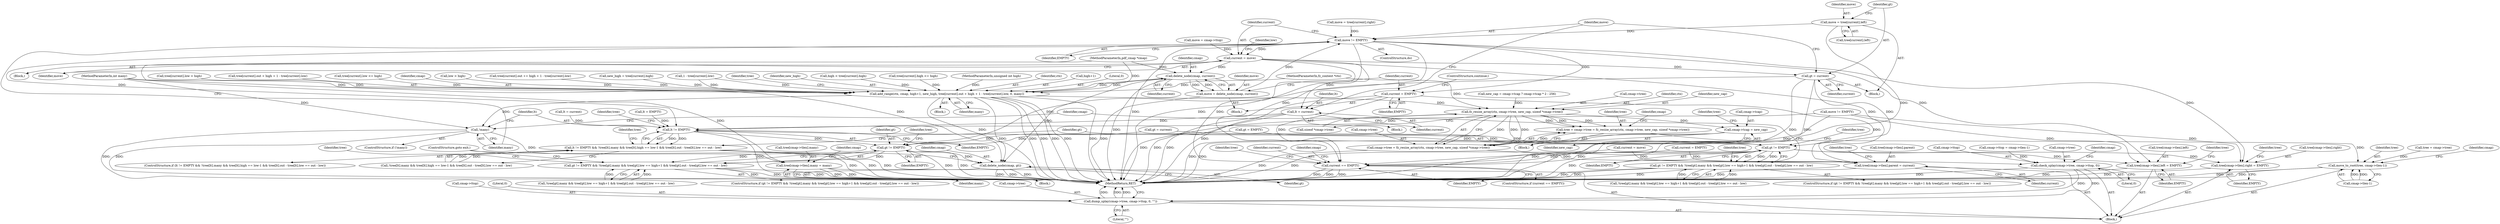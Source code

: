 digraph "0_ghostscript_71ceebcf56e682504da22c4035b39a2d451e8ffd@array" {
"1000336" [label="(Call,move = tree[current].left)"];
"1000358" [label="(Call,move != EMPTY)"];
"1000163" [label="(Call,current = move)"];
"1000222" [label="(Call,delete_node(cmap, current))"];
"1000220" [label="(Call,move = delete_node(cmap, current))"];
"1000303" [label="(Call,add_range(ctx, cmap, high+1, new_high, tree[current].out + high + 1 - tree[current].low, 0, many))"];
"1000403" [label="(Call,!many)"];
"1000659" [label="(Call,tree[cmap->tlen].many = many)"];
"1000500" [label="(Call,delete_node(cmap, gt))"];
"1000589" [label="(Call,fz_resize_array(ctx, cmap->tree, new_cap, sizeof *cmap->tree))"];
"1000583" [label="(Call,tree = cmap->tree = fz_resize_array(ctx, cmap->tree, new_cap, sizeof *cmap->tree))"];
"1000722" [label="(Call,move_to_root(tree, cmap->tlen-1))"];
"1000585" [label="(Call,cmap->tree = fz_resize_array(ctx, cmap->tree, new_cap, sizeof *cmap->tree))"];
"1000740" [label="(Call,check_splay(cmap->tree, cmap->ttop, 0))"];
"1000748" [label="(Call,dump_splay(cmap->tree, cmap->ttop, 0, \"\"))"];
"1000600" [label="(Call,cmap->tcap = new_cap)"];
"1000343" [label="(Call,gt = current)"];
"1000453" [label="(Call,gt != EMPTY)"];
"1000452" [label="(Call,gt != EMPTY && !tree[gt].many && tree[gt].low == high+1 && tree[gt].out - tree[gt].low == out - low)"];
"1000506" [label="(Call,gt != EMPTY)"];
"1000505" [label="(Call,gt != EMPTY && !tree[gt].many && tree[gt].low == high+1 && tree[gt].out - tree[gt].low == out - low)"];
"1000641" [label="(Call,tree[cmap->tlen].left = EMPTY)"];
"1000650" [label="(Call,tree[cmap->tlen].right = EMPTY)"];
"1000673" [label="(Call,current == EMPTY)"];
"1000355" [label="(Call,lt = current)"];
"1000408" [label="(Call,lt != EMPTY)"];
"1000407" [label="(Call,lt != EMPTY && !tree[lt].many && tree[lt].high == low-1 && tree[lt].out - tree[lt].low == out - low)"];
"1000632" [label="(Call,tree[cmap->tlen].parent = current)"];
"1000225" [label="(Call,current = EMPTY)"];
"1000309" [label="(Identifier,new_high)"];
"1000360" [label="(Identifier,EMPTY)"];
"1000145" [label="(Call,move = cmap->ttop)"];
"1000460" [label="(Identifier,tree)"];
"1000752" [label="(Call,cmap->ttop)"];
"1000660" [label="(Call,tree[cmap->tlen].many)"];
"1000183" [label="(Call,tree[current].out += high + 1 - tree[current].low)"];
"1000604" [label="(Identifier,new_cap)"];
"1000335" [label="(Block,)"];
"1000285" [label="(Block,)"];
"1000287" [label="(Call,new_high = tree[current].high)"];
"1000673" [label="(Call,current == EMPTY)"];
"1000640" [label="(Identifier,current)"];
"1000569" [label="(Block,)"];
"1000163" [label="(Call,current = move)"];
"1000756" [label="(Literal,\"\")"];
"1000318" [label="(Call,1 - tree[current].low)"];
"1000662" [label="(Identifier,tree)"];
"1000331" [label="(Identifier,tree)"];
"1000595" [label="(Call,sizeof *cmap->tree)"];
"1000757" [label="(MethodReturn,RET)"];
"1000594" [label="(Identifier,new_cap)"];
"1000134" [label="(Call,tree = cmap->tree)"];
"1000456" [label="(Call,!tree[gt].many && tree[gt].low == high+1 && tree[gt].out - tree[gt].low == out - low)"];
"1000403" [label="(Call,!many)"];
"1000410" [label="(Identifier,EMPTY)"];
"1000343" [label="(Call,gt = current)"];
"1000225" [label="(Call,current = EMPTY)"];
"1000659" [label="(Call,tree[cmap->tlen].many = many)"];
"1000112" [label="(MethodParameterIn,fz_context *ctx)"];
"1000651" [label="(Call,tree[cmap->tlen].right)"];
"1000500" [label="(Call,delete_node(cmap, gt))"];
"1000447" [label="(Identifier,tree)"];
"1000453" [label="(Call,gt != EMPTY)"];
"1000488" [label="(Block,)"];
"1000741" [label="(Call,cmap->tree)"];
"1000571" [label="(Call,new_cap = cmap->tcap ? cmap->tcap * 2 : 256)"];
"1000644" [label="(Identifier,tree)"];
"1000407" [label="(Call,lt != EMPTY && !tree[lt].many && tree[lt].high == low-1 && tree[lt].out - tree[lt].low == out - low)"];
"1000602" [label="(Identifier,cmap)"];
"1000336" [label="(Call,move = tree[current].left)"];
"1000404" [label="(Identifier,many)"];
"1000505" [label="(Call,gt != EMPTY && !tree[gt].many && tree[gt].low == high+1 && tree[gt].out - tree[gt].low == out - low)"];
"1000347" [label="(Block,)"];
"1000219" [label="(Block,)"];
"1000503" [label="(ControlStructure,goto exit;)"];
"1000508" [label="(Identifier,EMPTY)"];
"1000455" [label="(Identifier,EMPTY)"];
"1000326" [label="(Identifier,many)"];
"1000504" [label="(ControlStructure,if (gt != EMPTY && !tree[gt].many && tree[gt].low == high+1 && tree[gt].out - tree[gt].low == out - low))"];
"1000278" [label="(Call,high < tree[current].high)"];
"1000119" [label="(Block,)"];
"1000633" [label="(Call,tree[cmap->tlen].parent)"];
"1000222" [label="(Call,delete_node(cmap, current))"];
"1000658" [label="(Identifier,EMPTY)"];
"1000175" [label="(Call,tree[current].low <= high)"];
"1000338" [label="(Call,tree[current].left)"];
"1000164" [label="(Identifier,current)"];
"1000355" [label="(Call,lt = current)"];
"1000305" [label="(Identifier,cmap)"];
"1000750" [label="(Identifier,cmap)"];
"1000506" [label="(Call,gt != EMPTY)"];
"1000226" [label="(Identifier,current)"];
"1000451" [label="(ControlStructure,if (gt != EMPTY && !tree[gt].many && tree[gt].low == high+1 && tree[gt].out - tree[gt].low == out - low))"];
"1000415" [label="(Identifier,tree)"];
"1000675" [label="(Identifier,EMPTY)"];
"1000359" [label="(Identifier,move)"];
"1000502" [label="(Identifier,gt)"];
"1000670" [label="(Identifier,cmap)"];
"1000411" [label="(Call,!tree[lt].many && tree[lt].high == low-1 && tree[lt].out - tree[lt].low == out - low)"];
"1000223" [label="(Identifier,cmap)"];
"1000402" [label="(ControlStructure,if (!many))"];
"1000632" [label="(Call,tree[cmap->tlen].parent = current)"];
"1000724" [label="(Call,cmap->tlen-1)"];
"1000584" [label="(Identifier,tree)"];
"1000591" [label="(Call,cmap->tree)"];
"1000590" [label="(Identifier,ctx)"];
"1000731" [label="(Identifier,cmap)"];
"1000123" [label="(Call,low > high)"];
"1000113" [label="(MethodParameterIn,pdf_cmap *cmap)"];
"1000723" [label="(Identifier,tree)"];
"1000344" [label="(Identifier,gt)"];
"1000650" [label="(Call,tree[cmap->tlen].right = EMPTY)"];
"1000564" [label="(Identifier,cmap)"];
"1000165" [label="(Identifier,move)"];
"1000686" [label="(Identifier,tree)"];
"1000161" [label="(ControlStructure,do)"];
"1000608" [label="(Identifier,tree)"];
"1000492" [label="(Identifier,tree)"];
"1000303" [label="(Call,add_range(ctx, cmap, high+1, new_high, tree[current].out + high + 1 - tree[current].low, 0, many))"];
"1000641" [label="(Call,tree[cmap->tlen].left = EMPTY)"];
"1000221" [label="(Identifier,move)"];
"1000356" [label="(Identifier,lt)"];
"1000672" [label="(ControlStructure,if (current == EMPTY))"];
"1000155" [label="(Call,lt = EMPTY)"];
"1000408" [label="(Call,lt != EMPTY)"];
"1000601" [label="(Call,cmap->tcap)"];
"1000162" [label="(Block,)"];
"1000399" [label="(Call,move != EMPTY)"];
"1000507" [label="(Identifier,gt)"];
"1000509" [label="(Call,!tree[gt].many && tree[gt].low == high+1 && tree[gt].out - tree[gt].low == out - low)"];
"1000357" [label="(Identifier,current)"];
"1000406" [label="(ControlStructure,if (lt != EMPTY && !tree[lt].many && tree[lt].high == low-1 && tree[lt].out - tree[lt].low == out - low))"];
"1000740" [label="(Call,check_splay(cmap->tree, cmap->ttop, 0))"];
"1000642" [label="(Call,tree[cmap->tlen].left)"];
"1000452" [label="(Call,gt != EMPTY && !tree[gt].many && tree[gt].low == high+1 && tree[gt].out - tree[gt].low == out - low)"];
"1000358" [label="(Call,move != EMPTY)"];
"1000585" [label="(Call,cmap->tree = fz_resize_array(ctx, cmap->tree, new_cap, sizeof *cmap->tree))"];
"1000365" [label="(Call,current = move)"];
"1000239" [label="(Call,tree[current].high <= high)"];
"1000151" [label="(Call,gt = EMPTY)"];
"1000744" [label="(Call,cmap->ttop)"];
"1000755" [label="(Literal,0)"];
"1000118" [label="(MethodParameterIn,int many)"];
"1000729" [label="(Call,cmap->ttop = cmap->tlen-1)"];
"1000513" [label="(Identifier,tree)"];
"1000228" [label="(ControlStructure,continue;)"];
"1000749" [label="(Call,cmap->tree)"];
"1000722" [label="(Call,move_to_root(tree, cmap->tlen-1))"];
"1000115" [label="(MethodParameterIn,unsigned int high)"];
"1000348" [label="(Call,move = tree[current].right)"];
"1000586" [label="(Call,cmap->tree)"];
"1000224" [label="(Identifier,current)"];
"1000747" [label="(Literal,0)"];
"1000589" [label="(Call,fz_resize_array(ctx, cmap->tree, new_cap, sizeof *cmap->tree))"];
"1000558" [label="(Call,current = EMPTY)"];
"1000304" [label="(Identifier,ctx)"];
"1000667" [label="(Identifier,many)"];
"1000306" [label="(Call,high+1)"];
"1000649" [label="(Identifier,EMPTY)"];
"1000325" [label="(Literal,0)"];
"1000674" [label="(Identifier,current)"];
"1000748" [label="(Call,dump_splay(cmap->tree, cmap->ttop, 0, \"\"))"];
"1000384" [label="(Call,gt = current)"];
"1000600" [label="(Call,cmap->tcap = new_cap)"];
"1000653" [label="(Identifier,tree)"];
"1000220" [label="(Call,move = delete_node(cmap, current))"];
"1000396" [label="(Call,lt = current)"];
"1000227" [label="(Identifier,EMPTY)"];
"1000454" [label="(Identifier,gt)"];
"1000328" [label="(Call,tree[current].low > high)"];
"1000169" [label="(Identifier,low)"];
"1000501" [label="(Identifier,cmap)"];
"1000337" [label="(Identifier,move)"];
"1000545" [label="(Identifier,tree)"];
"1000678" [label="(Identifier,cmap)"];
"1000583" [label="(Call,tree = cmap->tree = fz_resize_array(ctx, cmap->tree, new_cap, sizeof *cmap->tree))"];
"1000310" [label="(Call,tree[current].out + high + 1 - tree[current].low)"];
"1000409" [label="(Identifier,lt)"];
"1000345" [label="(Identifier,current)"];
"1000336" -> "1000335"  [label="AST: "];
"1000336" -> "1000338"  [label="CFG: "];
"1000337" -> "1000336"  [label="AST: "];
"1000338" -> "1000336"  [label="AST: "];
"1000344" -> "1000336"  [label="CFG: "];
"1000336" -> "1000757"  [label="DDG: "];
"1000336" -> "1000358"  [label="DDG: "];
"1000358" -> "1000161"  [label="AST: "];
"1000358" -> "1000360"  [label="CFG: "];
"1000359" -> "1000358"  [label="AST: "];
"1000360" -> "1000358"  [label="AST: "];
"1000164" -> "1000358"  [label="CFG: "];
"1000404" -> "1000358"  [label="CFG: "];
"1000358" -> "1000757"  [label="DDG: "];
"1000358" -> "1000757"  [label="DDG: "];
"1000358" -> "1000163"  [label="DDG: "];
"1000358" -> "1000225"  [label="DDG: "];
"1000348" -> "1000358"  [label="DDG: "];
"1000220" -> "1000358"  [label="DDG: "];
"1000358" -> "1000408"  [label="DDG: "];
"1000358" -> "1000641"  [label="DDG: "];
"1000358" -> "1000650"  [label="DDG: "];
"1000358" -> "1000673"  [label="DDG: "];
"1000163" -> "1000162"  [label="AST: "];
"1000163" -> "1000165"  [label="CFG: "];
"1000164" -> "1000163"  [label="AST: "];
"1000165" -> "1000163"  [label="AST: "];
"1000169" -> "1000163"  [label="CFG: "];
"1000145" -> "1000163"  [label="DDG: "];
"1000163" -> "1000222"  [label="DDG: "];
"1000163" -> "1000343"  [label="DDG: "];
"1000163" -> "1000355"  [label="DDG: "];
"1000163" -> "1000632"  [label="DDG: "];
"1000163" -> "1000673"  [label="DDG: "];
"1000222" -> "1000220"  [label="AST: "];
"1000222" -> "1000224"  [label="CFG: "];
"1000223" -> "1000222"  [label="AST: "];
"1000224" -> "1000222"  [label="AST: "];
"1000220" -> "1000222"  [label="CFG: "];
"1000222" -> "1000757"  [label="DDG: "];
"1000222" -> "1000220"  [label="DDG: "];
"1000222" -> "1000220"  [label="DDG: "];
"1000303" -> "1000222"  [label="DDG: "];
"1000113" -> "1000222"  [label="DDG: "];
"1000222" -> "1000303"  [label="DDG: "];
"1000222" -> "1000500"  [label="DDG: "];
"1000220" -> "1000219"  [label="AST: "];
"1000221" -> "1000220"  [label="AST: "];
"1000226" -> "1000220"  [label="CFG: "];
"1000220" -> "1000757"  [label="DDG: "];
"1000303" -> "1000285"  [label="AST: "];
"1000303" -> "1000326"  [label="CFG: "];
"1000304" -> "1000303"  [label="AST: "];
"1000305" -> "1000303"  [label="AST: "];
"1000306" -> "1000303"  [label="AST: "];
"1000309" -> "1000303"  [label="AST: "];
"1000310" -> "1000303"  [label="AST: "];
"1000325" -> "1000303"  [label="AST: "];
"1000326" -> "1000303"  [label="AST: "];
"1000331" -> "1000303"  [label="CFG: "];
"1000303" -> "1000757"  [label="DDG: "];
"1000303" -> "1000757"  [label="DDG: "];
"1000303" -> "1000757"  [label="DDG: "];
"1000303" -> "1000757"  [label="DDG: "];
"1000303" -> "1000757"  [label="DDG: "];
"1000303" -> "1000757"  [label="DDG: "];
"1000112" -> "1000303"  [label="DDG: "];
"1000287" -> "1000303"  [label="DDG: "];
"1000118" -> "1000303"  [label="DDG: "];
"1000183" -> "1000303"  [label="DDG: "];
"1000115" -> "1000303"  [label="DDG: "];
"1000328" -> "1000303"  [label="DDG: "];
"1000123" -> "1000303"  [label="DDG: "];
"1000175" -> "1000303"  [label="DDG: "];
"1000278" -> "1000303"  [label="DDG: "];
"1000239" -> "1000303"  [label="DDG: "];
"1000318" -> "1000303"  [label="DDG: "];
"1000318" -> "1000303"  [label="DDG: "];
"1000113" -> "1000303"  [label="DDG: "];
"1000303" -> "1000403"  [label="DDG: "];
"1000303" -> "1000500"  [label="DDG: "];
"1000303" -> "1000589"  [label="DDG: "];
"1000403" -> "1000402"  [label="AST: "];
"1000403" -> "1000404"  [label="CFG: "];
"1000404" -> "1000403"  [label="AST: "];
"1000409" -> "1000403"  [label="CFG: "];
"1000564" -> "1000403"  [label="CFG: "];
"1000403" -> "1000757"  [label="DDG: "];
"1000403" -> "1000757"  [label="DDG: "];
"1000118" -> "1000403"  [label="DDG: "];
"1000403" -> "1000659"  [label="DDG: "];
"1000659" -> "1000119"  [label="AST: "];
"1000659" -> "1000667"  [label="CFG: "];
"1000660" -> "1000659"  [label="AST: "];
"1000667" -> "1000659"  [label="AST: "];
"1000670" -> "1000659"  [label="CFG: "];
"1000659" -> "1000757"  [label="DDG: "];
"1000659" -> "1000757"  [label="DDG: "];
"1000118" -> "1000659"  [label="DDG: "];
"1000500" -> "1000488"  [label="AST: "];
"1000500" -> "1000502"  [label="CFG: "];
"1000501" -> "1000500"  [label="AST: "];
"1000502" -> "1000500"  [label="AST: "];
"1000503" -> "1000500"  [label="CFG: "];
"1000500" -> "1000757"  [label="DDG: "];
"1000500" -> "1000757"  [label="DDG: "];
"1000500" -> "1000757"  [label="DDG: "];
"1000113" -> "1000500"  [label="DDG: "];
"1000453" -> "1000500"  [label="DDG: "];
"1000589" -> "1000585"  [label="AST: "];
"1000589" -> "1000595"  [label="CFG: "];
"1000590" -> "1000589"  [label="AST: "];
"1000591" -> "1000589"  [label="AST: "];
"1000594" -> "1000589"  [label="AST: "];
"1000595" -> "1000589"  [label="AST: "];
"1000585" -> "1000589"  [label="CFG: "];
"1000589" -> "1000757"  [label="DDG: "];
"1000589" -> "1000583"  [label="DDG: "];
"1000589" -> "1000583"  [label="DDG: "];
"1000589" -> "1000583"  [label="DDG: "];
"1000589" -> "1000585"  [label="DDG: "];
"1000589" -> "1000585"  [label="DDG: "];
"1000589" -> "1000585"  [label="DDG: "];
"1000112" -> "1000589"  [label="DDG: "];
"1000571" -> "1000589"  [label="DDG: "];
"1000589" -> "1000600"  [label="DDG: "];
"1000583" -> "1000569"  [label="AST: "];
"1000583" -> "1000585"  [label="CFG: "];
"1000584" -> "1000583"  [label="AST: "];
"1000585" -> "1000583"  [label="AST: "];
"1000602" -> "1000583"  [label="CFG: "];
"1000585" -> "1000583"  [label="DDG: "];
"1000583" -> "1000722"  [label="DDG: "];
"1000722" -> "1000119"  [label="AST: "];
"1000722" -> "1000724"  [label="CFG: "];
"1000723" -> "1000722"  [label="AST: "];
"1000724" -> "1000722"  [label="AST: "];
"1000731" -> "1000722"  [label="CFG: "];
"1000722" -> "1000757"  [label="DDG: "];
"1000722" -> "1000757"  [label="DDG: "];
"1000134" -> "1000722"  [label="DDG: "];
"1000724" -> "1000722"  [label="DDG: "];
"1000724" -> "1000722"  [label="DDG: "];
"1000586" -> "1000585"  [label="AST: "];
"1000585" -> "1000757"  [label="DDG: "];
"1000585" -> "1000740"  [label="DDG: "];
"1000740" -> "1000119"  [label="AST: "];
"1000740" -> "1000747"  [label="CFG: "];
"1000741" -> "1000740"  [label="AST: "];
"1000744" -> "1000740"  [label="AST: "];
"1000747" -> "1000740"  [label="AST: "];
"1000750" -> "1000740"  [label="CFG: "];
"1000740" -> "1000757"  [label="DDG: "];
"1000729" -> "1000740"  [label="DDG: "];
"1000740" -> "1000748"  [label="DDG: "];
"1000740" -> "1000748"  [label="DDG: "];
"1000748" -> "1000119"  [label="AST: "];
"1000748" -> "1000756"  [label="CFG: "];
"1000749" -> "1000748"  [label="AST: "];
"1000752" -> "1000748"  [label="AST: "];
"1000755" -> "1000748"  [label="AST: "];
"1000756" -> "1000748"  [label="AST: "];
"1000757" -> "1000748"  [label="CFG: "];
"1000748" -> "1000757"  [label="DDG: "];
"1000748" -> "1000757"  [label="DDG: "];
"1000748" -> "1000757"  [label="DDG: "];
"1000600" -> "1000569"  [label="AST: "];
"1000600" -> "1000604"  [label="CFG: "];
"1000601" -> "1000600"  [label="AST: "];
"1000604" -> "1000600"  [label="AST: "];
"1000608" -> "1000600"  [label="CFG: "];
"1000600" -> "1000757"  [label="DDG: "];
"1000600" -> "1000757"  [label="DDG: "];
"1000343" -> "1000335"  [label="AST: "];
"1000343" -> "1000345"  [label="CFG: "];
"1000344" -> "1000343"  [label="AST: "];
"1000345" -> "1000343"  [label="AST: "];
"1000359" -> "1000343"  [label="CFG: "];
"1000343" -> "1000757"  [label="DDG: "];
"1000343" -> "1000757"  [label="DDG: "];
"1000343" -> "1000453"  [label="DDG: "];
"1000343" -> "1000506"  [label="DDG: "];
"1000453" -> "1000452"  [label="AST: "];
"1000453" -> "1000455"  [label="CFG: "];
"1000454" -> "1000453"  [label="AST: "];
"1000455" -> "1000453"  [label="AST: "];
"1000460" -> "1000453"  [label="CFG: "];
"1000452" -> "1000453"  [label="CFG: "];
"1000453" -> "1000757"  [label="DDG: "];
"1000453" -> "1000757"  [label="DDG: "];
"1000453" -> "1000452"  [label="DDG: "];
"1000453" -> "1000452"  [label="DDG: "];
"1000151" -> "1000453"  [label="DDG: "];
"1000384" -> "1000453"  [label="DDG: "];
"1000408" -> "1000453"  [label="DDG: "];
"1000452" -> "1000451"  [label="AST: "];
"1000452" -> "1000456"  [label="CFG: "];
"1000456" -> "1000452"  [label="AST: "];
"1000492" -> "1000452"  [label="CFG: "];
"1000503" -> "1000452"  [label="CFG: "];
"1000452" -> "1000757"  [label="DDG: "];
"1000452" -> "1000757"  [label="DDG: "];
"1000452" -> "1000757"  [label="DDG: "];
"1000456" -> "1000452"  [label="DDG: "];
"1000456" -> "1000452"  [label="DDG: "];
"1000506" -> "1000505"  [label="AST: "];
"1000506" -> "1000508"  [label="CFG: "];
"1000507" -> "1000506"  [label="AST: "];
"1000508" -> "1000506"  [label="AST: "];
"1000513" -> "1000506"  [label="CFG: "];
"1000505" -> "1000506"  [label="CFG: "];
"1000506" -> "1000757"  [label="DDG: "];
"1000506" -> "1000757"  [label="DDG: "];
"1000506" -> "1000505"  [label="DDG: "];
"1000506" -> "1000505"  [label="DDG: "];
"1000151" -> "1000506"  [label="DDG: "];
"1000384" -> "1000506"  [label="DDG: "];
"1000408" -> "1000506"  [label="DDG: "];
"1000506" -> "1000641"  [label="DDG: "];
"1000506" -> "1000650"  [label="DDG: "];
"1000506" -> "1000673"  [label="DDG: "];
"1000505" -> "1000504"  [label="AST: "];
"1000505" -> "1000509"  [label="CFG: "];
"1000509" -> "1000505"  [label="AST: "];
"1000545" -> "1000505"  [label="CFG: "];
"1000564" -> "1000505"  [label="CFG: "];
"1000505" -> "1000757"  [label="DDG: "];
"1000505" -> "1000757"  [label="DDG: "];
"1000505" -> "1000757"  [label="DDG: "];
"1000509" -> "1000505"  [label="DDG: "];
"1000509" -> "1000505"  [label="DDG: "];
"1000641" -> "1000119"  [label="AST: "];
"1000641" -> "1000649"  [label="CFG: "];
"1000642" -> "1000641"  [label="AST: "];
"1000649" -> "1000641"  [label="AST: "];
"1000653" -> "1000641"  [label="CFG: "];
"1000641" -> "1000757"  [label="DDG: "];
"1000399" -> "1000641"  [label="DDG: "];
"1000650" -> "1000119"  [label="AST: "];
"1000650" -> "1000658"  [label="CFG: "];
"1000651" -> "1000650"  [label="AST: "];
"1000658" -> "1000650"  [label="AST: "];
"1000662" -> "1000650"  [label="CFG: "];
"1000650" -> "1000757"  [label="DDG: "];
"1000399" -> "1000650"  [label="DDG: "];
"1000673" -> "1000672"  [label="AST: "];
"1000673" -> "1000675"  [label="CFG: "];
"1000674" -> "1000673"  [label="AST: "];
"1000675" -> "1000673"  [label="AST: "];
"1000678" -> "1000673"  [label="CFG: "];
"1000686" -> "1000673"  [label="CFG: "];
"1000673" -> "1000757"  [label="DDG: "];
"1000673" -> "1000757"  [label="DDG: "];
"1000673" -> "1000757"  [label="DDG: "];
"1000225" -> "1000673"  [label="DDG: "];
"1000558" -> "1000673"  [label="DDG: "];
"1000365" -> "1000673"  [label="DDG: "];
"1000399" -> "1000673"  [label="DDG: "];
"1000355" -> "1000347"  [label="AST: "];
"1000355" -> "1000357"  [label="CFG: "];
"1000356" -> "1000355"  [label="AST: "];
"1000357" -> "1000355"  [label="AST: "];
"1000359" -> "1000355"  [label="CFG: "];
"1000355" -> "1000757"  [label="DDG: "];
"1000355" -> "1000757"  [label="DDG: "];
"1000355" -> "1000408"  [label="DDG: "];
"1000408" -> "1000407"  [label="AST: "];
"1000408" -> "1000410"  [label="CFG: "];
"1000409" -> "1000408"  [label="AST: "];
"1000410" -> "1000408"  [label="AST: "];
"1000415" -> "1000408"  [label="CFG: "];
"1000407" -> "1000408"  [label="CFG: "];
"1000408" -> "1000757"  [label="DDG: "];
"1000408" -> "1000407"  [label="DDG: "];
"1000408" -> "1000407"  [label="DDG: "];
"1000396" -> "1000408"  [label="DDG: "];
"1000155" -> "1000408"  [label="DDG: "];
"1000399" -> "1000408"  [label="DDG: "];
"1000407" -> "1000406"  [label="AST: "];
"1000407" -> "1000411"  [label="CFG: "];
"1000411" -> "1000407"  [label="AST: "];
"1000447" -> "1000407"  [label="CFG: "];
"1000507" -> "1000407"  [label="CFG: "];
"1000407" -> "1000757"  [label="DDG: "];
"1000407" -> "1000757"  [label="DDG: "];
"1000407" -> "1000757"  [label="DDG: "];
"1000411" -> "1000407"  [label="DDG: "];
"1000411" -> "1000407"  [label="DDG: "];
"1000632" -> "1000119"  [label="AST: "];
"1000632" -> "1000640"  [label="CFG: "];
"1000633" -> "1000632"  [label="AST: "];
"1000640" -> "1000632"  [label="AST: "];
"1000644" -> "1000632"  [label="CFG: "];
"1000632" -> "1000757"  [label="DDG: "];
"1000225" -> "1000632"  [label="DDG: "];
"1000558" -> "1000632"  [label="DDG: "];
"1000365" -> "1000632"  [label="DDG: "];
"1000225" -> "1000219"  [label="AST: "];
"1000225" -> "1000227"  [label="CFG: "];
"1000226" -> "1000225"  [label="AST: "];
"1000227" -> "1000225"  [label="AST: "];
"1000228" -> "1000225"  [label="CFG: "];
"1000225" -> "1000757"  [label="DDG: "];
}
